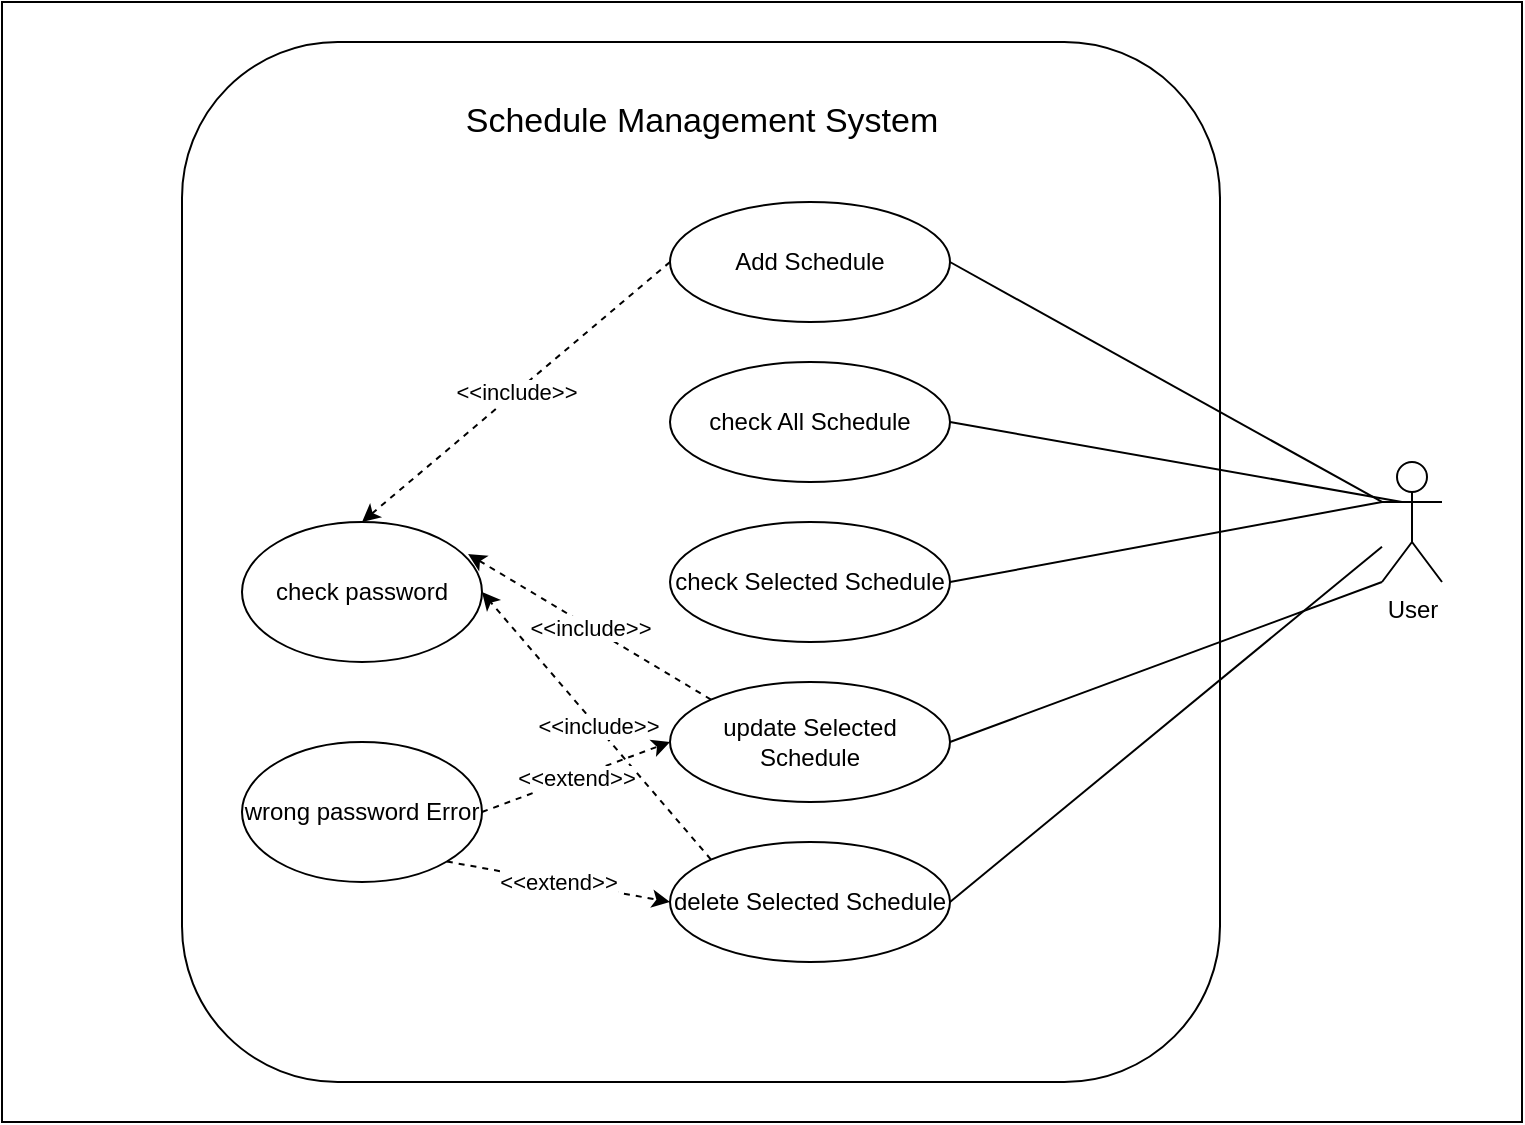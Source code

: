 <mxfile version="24.4.2" type="github">
  <diagram name="페이지-1" id="5GlDXz7wqQFoL7S_a34d">
    <mxGraphModel dx="1434" dy="738" grid="1" gridSize="10" guides="1" tooltips="1" connect="1" arrows="1" fold="1" page="1" pageScale="1" pageWidth="827" pageHeight="1169" math="0" shadow="0">
      <root>
        <mxCell id="0" />
        <mxCell id="1" parent="0" />
        <mxCell id="3UhIyN17JrQopI0e8cMA-27" value="" style="rounded=0;whiteSpace=wrap;html=1;" parent="1" vertex="1">
          <mxGeometry x="10" y="60" width="760" height="560" as="geometry" />
        </mxCell>
        <mxCell id="3UhIyN17JrQopI0e8cMA-1" value="" style="rounded=1;whiteSpace=wrap;html=1;" parent="1" vertex="1">
          <mxGeometry x="100" y="80" width="519" height="520" as="geometry" />
        </mxCell>
        <mxCell id="3UhIyN17JrQopI0e8cMA-2" value="&lt;font style=&quot;font-size: 17px;&quot;&gt;Schedule Management System&lt;/font&gt;" style="text;html=1;align=center;verticalAlign=middle;whiteSpace=wrap;rounded=0;" parent="1" vertex="1">
          <mxGeometry x="239.5" y="100" width="240" height="40" as="geometry" />
        </mxCell>
        <mxCell id="3UhIyN17JrQopI0e8cMA-8" value="check All Schedule" style="ellipse;whiteSpace=wrap;html=1;" parent="1" vertex="1">
          <mxGeometry x="344" y="240" width="140" height="60" as="geometry" />
        </mxCell>
        <mxCell id="3UhIyN17JrQopI0e8cMA-9" value="check Selected Schedule" style="ellipse;whiteSpace=wrap;html=1;" parent="1" vertex="1">
          <mxGeometry x="344" y="320" width="140" height="60" as="geometry" />
        </mxCell>
        <mxCell id="3UhIyN17JrQopI0e8cMA-10" value="update Selected Schedule" style="ellipse;whiteSpace=wrap;html=1;" parent="1" vertex="1">
          <mxGeometry x="344" y="400" width="140" height="60" as="geometry" />
        </mxCell>
        <mxCell id="3UhIyN17JrQopI0e8cMA-11" value="Add Schedule" style="ellipse;whiteSpace=wrap;html=1;" parent="1" vertex="1">
          <mxGeometry x="344" y="160" width="140" height="60" as="geometry" />
        </mxCell>
        <mxCell id="3UhIyN17JrQopI0e8cMA-12" value="delete Selected Schedule" style="ellipse;whiteSpace=wrap;html=1;" parent="1" vertex="1">
          <mxGeometry x="344" y="480" width="140" height="60" as="geometry" />
        </mxCell>
        <mxCell id="3UhIyN17JrQopI0e8cMA-19" value="User" style="shape=umlActor;verticalLabelPosition=bottom;verticalAlign=top;html=1;outlineConnect=0;" parent="1" vertex="1">
          <mxGeometry x="700" y="290" width="30" height="60" as="geometry" />
        </mxCell>
        <mxCell id="3UhIyN17JrQopI0e8cMA-22" value="" style="endArrow=none;html=1;rounded=0;entryX=0;entryY=0.333;entryDx=0;entryDy=0;entryPerimeter=0;exitX=1;exitY=0.5;exitDx=0;exitDy=0;" parent="1" source="3UhIyN17JrQopI0e8cMA-11" target="3UhIyN17JrQopI0e8cMA-19" edge="1">
          <mxGeometry width="50" height="50" relative="1" as="geometry">
            <mxPoint x="460" y="380" as="sourcePoint" />
            <mxPoint x="510" y="330" as="targetPoint" />
          </mxGeometry>
        </mxCell>
        <mxCell id="3UhIyN17JrQopI0e8cMA-23" value="" style="endArrow=none;html=1;rounded=0;exitX=1;exitY=0.5;exitDx=0;exitDy=0;entryX=0.333;entryY=0.333;entryDx=0;entryDy=0;entryPerimeter=0;" parent="1" source="3UhIyN17JrQopI0e8cMA-8" target="3UhIyN17JrQopI0e8cMA-19" edge="1">
          <mxGeometry width="50" height="50" relative="1" as="geometry">
            <mxPoint x="494" y="200" as="sourcePoint" />
            <mxPoint x="710" y="320" as="targetPoint" />
          </mxGeometry>
        </mxCell>
        <mxCell id="3UhIyN17JrQopI0e8cMA-24" value="" style="endArrow=none;html=1;rounded=0;exitX=1;exitY=0.5;exitDx=0;exitDy=0;entryX=0;entryY=0.333;entryDx=0;entryDy=0;entryPerimeter=0;" parent="1" source="3UhIyN17JrQopI0e8cMA-9" target="3UhIyN17JrQopI0e8cMA-19" edge="1">
          <mxGeometry width="50" height="50" relative="1" as="geometry">
            <mxPoint x="494" y="280" as="sourcePoint" />
            <mxPoint x="710" y="327" as="targetPoint" />
          </mxGeometry>
        </mxCell>
        <mxCell id="3UhIyN17JrQopI0e8cMA-25" value="" style="endArrow=none;html=1;rounded=0;exitX=1;exitY=0.5;exitDx=0;exitDy=0;entryX=0;entryY=1;entryDx=0;entryDy=0;entryPerimeter=0;" parent="1" target="3UhIyN17JrQopI0e8cMA-19" edge="1">
          <mxGeometry width="50" height="50" relative="1" as="geometry">
            <mxPoint x="484" y="430" as="sourcePoint" />
            <mxPoint x="700" y="390" as="targetPoint" />
          </mxGeometry>
        </mxCell>
        <mxCell id="3UhIyN17JrQopI0e8cMA-26" value="" style="endArrow=none;html=1;rounded=0;exitX=1;exitY=0.5;exitDx=0;exitDy=0;" parent="1" target="3UhIyN17JrQopI0e8cMA-19" edge="1">
          <mxGeometry width="50" height="50" relative="1" as="geometry">
            <mxPoint x="484" y="510" as="sourcePoint" />
            <mxPoint x="700" y="470" as="targetPoint" />
          </mxGeometry>
        </mxCell>
        <mxCell id="95eS8gWYD-RmjnxjiEU5-1" value="check password" style="ellipse;whiteSpace=wrap;html=1;" vertex="1" parent="1">
          <mxGeometry x="130" y="320" width="120" height="70" as="geometry" />
        </mxCell>
        <mxCell id="95eS8gWYD-RmjnxjiEU5-3" value="" style="endArrow=classic;html=1;rounded=0;dashed=1;exitX=0;exitY=0;exitDx=0;exitDy=0;entryX=0.942;entryY=0.229;entryDx=0;entryDy=0;entryPerimeter=0;" edge="1" parent="1" source="3UhIyN17JrQopI0e8cMA-10" target="95eS8gWYD-RmjnxjiEU5-1">
          <mxGeometry x="0.141" y="-48" relative="1" as="geometry">
            <mxPoint x="262.292" y="350.003" as="sourcePoint" />
            <mxPoint x="117.71" y="388.334" as="targetPoint" />
            <Array as="points" />
            <mxPoint as="offset" />
          </mxGeometry>
        </mxCell>
        <mxCell id="95eS8gWYD-RmjnxjiEU5-4" value="&amp;lt;&amp;lt;include&amp;gt;&amp;gt;" style="edgeLabel;resizable=0;html=1;;align=center;verticalAlign=middle;" connectable="0" vertex="1" parent="95eS8gWYD-RmjnxjiEU5-3">
          <mxGeometry relative="1" as="geometry" />
        </mxCell>
        <mxCell id="95eS8gWYD-RmjnxjiEU5-5" value="" style="endArrow=classic;html=1;rounded=0;dashed=1;exitX=0;exitY=0;exitDx=0;exitDy=0;entryX=1;entryY=0.5;entryDx=0;entryDy=0;" edge="1" parent="1" source="3UhIyN17JrQopI0e8cMA-12" target="95eS8gWYD-RmjnxjiEU5-1">
          <mxGeometry x="0.141" y="-48" relative="1" as="geometry">
            <mxPoint x="344" y="515" as="sourcePoint" />
            <mxPoint x="250" y="380" as="targetPoint" />
            <Array as="points" />
            <mxPoint as="offset" />
          </mxGeometry>
        </mxCell>
        <mxCell id="95eS8gWYD-RmjnxjiEU5-6" value="&amp;lt;&amp;lt;include&amp;gt;&amp;gt;" style="edgeLabel;resizable=0;html=1;;align=center;verticalAlign=middle;" connectable="0" vertex="1" parent="95eS8gWYD-RmjnxjiEU5-5">
          <mxGeometry relative="1" as="geometry" />
        </mxCell>
        <mxCell id="95eS8gWYD-RmjnxjiEU5-8" value="wrong password Error" style="ellipse;whiteSpace=wrap;html=1;" vertex="1" parent="1">
          <mxGeometry x="130" y="430" width="120" height="70" as="geometry" />
        </mxCell>
        <mxCell id="95eS8gWYD-RmjnxjiEU5-9" value="" style="endArrow=classic;html=1;rounded=0;dashed=1;exitX=1;exitY=1;exitDx=0;exitDy=0;entryX=0;entryY=0.5;entryDx=0;entryDy=0;" edge="1" parent="1" source="95eS8gWYD-RmjnxjiEU5-8" target="3UhIyN17JrQopI0e8cMA-12">
          <mxGeometry x="0.141" y="-48" relative="1" as="geometry">
            <mxPoint x="220" y="560" as="sourcePoint" />
            <mxPoint x="314" y="380" as="targetPoint" />
            <Array as="points" />
            <mxPoint as="offset" />
          </mxGeometry>
        </mxCell>
        <mxCell id="95eS8gWYD-RmjnxjiEU5-10" value="&amp;lt;&amp;lt;extend&amp;gt;&amp;gt;" style="edgeLabel;resizable=0;html=1;;align=center;verticalAlign=middle;" connectable="0" vertex="1" parent="95eS8gWYD-RmjnxjiEU5-9">
          <mxGeometry relative="1" as="geometry" />
        </mxCell>
        <mxCell id="95eS8gWYD-RmjnxjiEU5-12" value="" style="endArrow=classic;html=1;rounded=0;dashed=1;entryX=0;entryY=0.5;entryDx=0;entryDy=0;exitX=1;exitY=0.5;exitDx=0;exitDy=0;" edge="1" parent="1" source="95eS8gWYD-RmjnxjiEU5-8" target="3UhIyN17JrQopI0e8cMA-10">
          <mxGeometry x="0.141" y="-48" relative="1" as="geometry">
            <mxPoint x="160" y="410" as="sourcePoint" />
            <mxPoint x="272" y="430" as="targetPoint" />
            <Array as="points" />
            <mxPoint as="offset" />
          </mxGeometry>
        </mxCell>
        <mxCell id="95eS8gWYD-RmjnxjiEU5-13" value="&amp;lt;&amp;lt;extend&amp;gt;&amp;gt;" style="edgeLabel;resizable=0;html=1;;align=center;verticalAlign=middle;" connectable="0" vertex="1" parent="95eS8gWYD-RmjnxjiEU5-12">
          <mxGeometry relative="1" as="geometry" />
        </mxCell>
        <mxCell id="95eS8gWYD-RmjnxjiEU5-14" value="" style="endArrow=classic;html=1;rounded=0;dashed=1;exitX=0;exitY=0.5;exitDx=0;exitDy=0;entryX=0.5;entryY=0;entryDx=0;entryDy=0;" edge="1" parent="1" source="3UhIyN17JrQopI0e8cMA-11" target="95eS8gWYD-RmjnxjiEU5-1">
          <mxGeometry x="0.141" y="-48" relative="1" as="geometry">
            <mxPoint x="315" y="156" as="sourcePoint" />
            <mxPoint x="200" y="290" as="targetPoint" />
            <Array as="points" />
            <mxPoint as="offset" />
          </mxGeometry>
        </mxCell>
        <mxCell id="95eS8gWYD-RmjnxjiEU5-15" value="&amp;lt;&amp;lt;include&amp;gt;&amp;gt;" style="edgeLabel;resizable=0;html=1;;align=center;verticalAlign=middle;" connectable="0" vertex="1" parent="95eS8gWYD-RmjnxjiEU5-14">
          <mxGeometry relative="1" as="geometry" />
        </mxCell>
      </root>
    </mxGraphModel>
  </diagram>
</mxfile>
